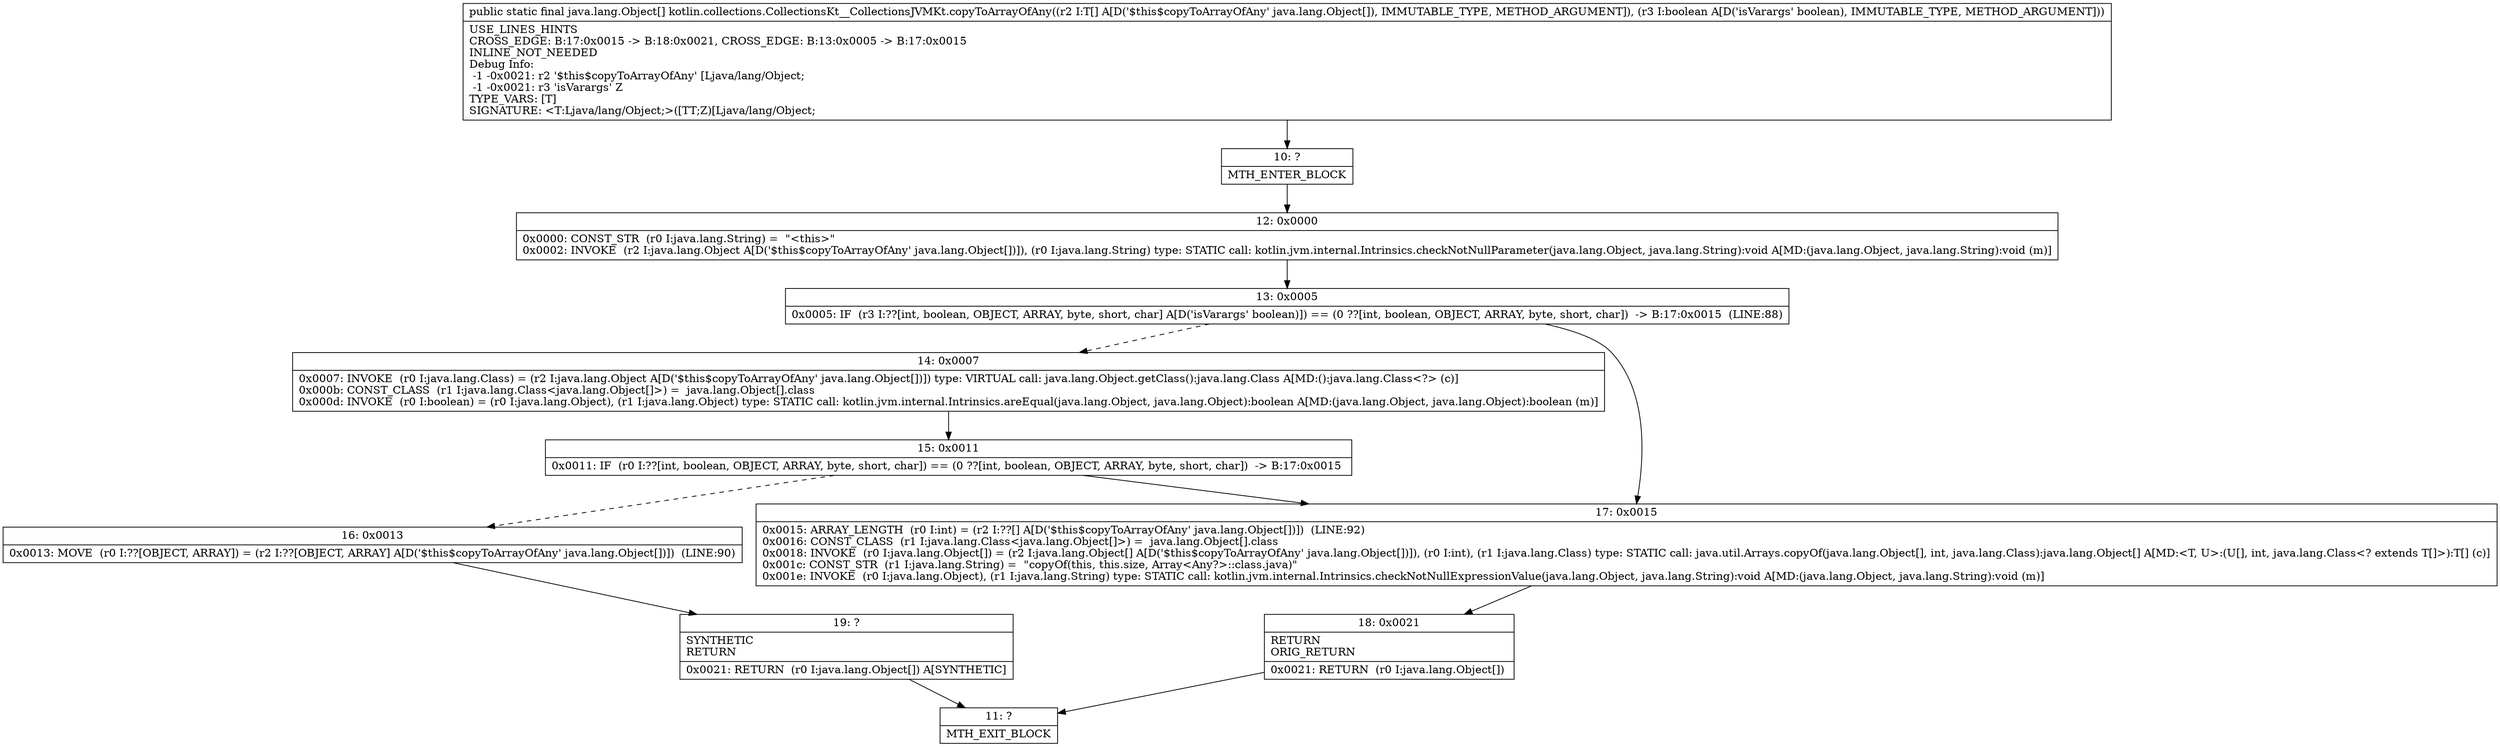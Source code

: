 digraph "CFG forkotlin.collections.CollectionsKt__CollectionsJVMKt.copyToArrayOfAny([Ljava\/lang\/Object;Z)[Ljava\/lang\/Object;" {
Node_10 [shape=record,label="{10\:\ ?|MTH_ENTER_BLOCK\l}"];
Node_12 [shape=record,label="{12\:\ 0x0000|0x0000: CONST_STR  (r0 I:java.lang.String) =  \"\<this\>\" \l0x0002: INVOKE  (r2 I:java.lang.Object A[D('$this$copyToArrayOfAny' java.lang.Object[])]), (r0 I:java.lang.String) type: STATIC call: kotlin.jvm.internal.Intrinsics.checkNotNullParameter(java.lang.Object, java.lang.String):void A[MD:(java.lang.Object, java.lang.String):void (m)]\l}"];
Node_13 [shape=record,label="{13\:\ 0x0005|0x0005: IF  (r3 I:??[int, boolean, OBJECT, ARRAY, byte, short, char] A[D('isVarargs' boolean)]) == (0 ??[int, boolean, OBJECT, ARRAY, byte, short, char])  \-\> B:17:0x0015  (LINE:88)\l}"];
Node_14 [shape=record,label="{14\:\ 0x0007|0x0007: INVOKE  (r0 I:java.lang.Class) = (r2 I:java.lang.Object A[D('$this$copyToArrayOfAny' java.lang.Object[])]) type: VIRTUAL call: java.lang.Object.getClass():java.lang.Class A[MD:():java.lang.Class\<?\> (c)]\l0x000b: CONST_CLASS  (r1 I:java.lang.Class\<java.lang.Object[]\>) =  java.lang.Object[].class \l0x000d: INVOKE  (r0 I:boolean) = (r0 I:java.lang.Object), (r1 I:java.lang.Object) type: STATIC call: kotlin.jvm.internal.Intrinsics.areEqual(java.lang.Object, java.lang.Object):boolean A[MD:(java.lang.Object, java.lang.Object):boolean (m)]\l}"];
Node_15 [shape=record,label="{15\:\ 0x0011|0x0011: IF  (r0 I:??[int, boolean, OBJECT, ARRAY, byte, short, char]) == (0 ??[int, boolean, OBJECT, ARRAY, byte, short, char])  \-\> B:17:0x0015 \l}"];
Node_16 [shape=record,label="{16\:\ 0x0013|0x0013: MOVE  (r0 I:??[OBJECT, ARRAY]) = (r2 I:??[OBJECT, ARRAY] A[D('$this$copyToArrayOfAny' java.lang.Object[])])  (LINE:90)\l}"];
Node_19 [shape=record,label="{19\:\ ?|SYNTHETIC\lRETURN\l|0x0021: RETURN  (r0 I:java.lang.Object[]) A[SYNTHETIC]\l}"];
Node_11 [shape=record,label="{11\:\ ?|MTH_EXIT_BLOCK\l}"];
Node_17 [shape=record,label="{17\:\ 0x0015|0x0015: ARRAY_LENGTH  (r0 I:int) = (r2 I:??[] A[D('$this$copyToArrayOfAny' java.lang.Object[])])  (LINE:92)\l0x0016: CONST_CLASS  (r1 I:java.lang.Class\<java.lang.Object[]\>) =  java.lang.Object[].class \l0x0018: INVOKE  (r0 I:java.lang.Object[]) = (r2 I:java.lang.Object[] A[D('$this$copyToArrayOfAny' java.lang.Object[])]), (r0 I:int), (r1 I:java.lang.Class) type: STATIC call: java.util.Arrays.copyOf(java.lang.Object[], int, java.lang.Class):java.lang.Object[] A[MD:\<T, U\>:(U[], int, java.lang.Class\<? extends T[]\>):T[] (c)]\l0x001c: CONST_STR  (r1 I:java.lang.String) =  \"copyOf(this, this.size, Array\<Any?\>::class.java)\" \l0x001e: INVOKE  (r0 I:java.lang.Object), (r1 I:java.lang.String) type: STATIC call: kotlin.jvm.internal.Intrinsics.checkNotNullExpressionValue(java.lang.Object, java.lang.String):void A[MD:(java.lang.Object, java.lang.String):void (m)]\l}"];
Node_18 [shape=record,label="{18\:\ 0x0021|RETURN\lORIG_RETURN\l|0x0021: RETURN  (r0 I:java.lang.Object[]) \l}"];
MethodNode[shape=record,label="{public static final java.lang.Object[] kotlin.collections.CollectionsKt__CollectionsJVMKt.copyToArrayOfAny((r2 I:T[] A[D('$this$copyToArrayOfAny' java.lang.Object[]), IMMUTABLE_TYPE, METHOD_ARGUMENT]), (r3 I:boolean A[D('isVarargs' boolean), IMMUTABLE_TYPE, METHOD_ARGUMENT]))  | USE_LINES_HINTS\lCROSS_EDGE: B:17:0x0015 \-\> B:18:0x0021, CROSS_EDGE: B:13:0x0005 \-\> B:17:0x0015\lINLINE_NOT_NEEDED\lDebug Info:\l  \-1 \-0x0021: r2 '$this$copyToArrayOfAny' [Ljava\/lang\/Object;\l  \-1 \-0x0021: r3 'isVarargs' Z\lTYPE_VARS: [T]\lSIGNATURE: \<T:Ljava\/lang\/Object;\>([TT;Z)[Ljava\/lang\/Object;\l}"];
MethodNode -> Node_10;Node_10 -> Node_12;
Node_12 -> Node_13;
Node_13 -> Node_14[style=dashed];
Node_13 -> Node_17;
Node_14 -> Node_15;
Node_15 -> Node_16[style=dashed];
Node_15 -> Node_17;
Node_16 -> Node_19;
Node_19 -> Node_11;
Node_17 -> Node_18;
Node_18 -> Node_11;
}

